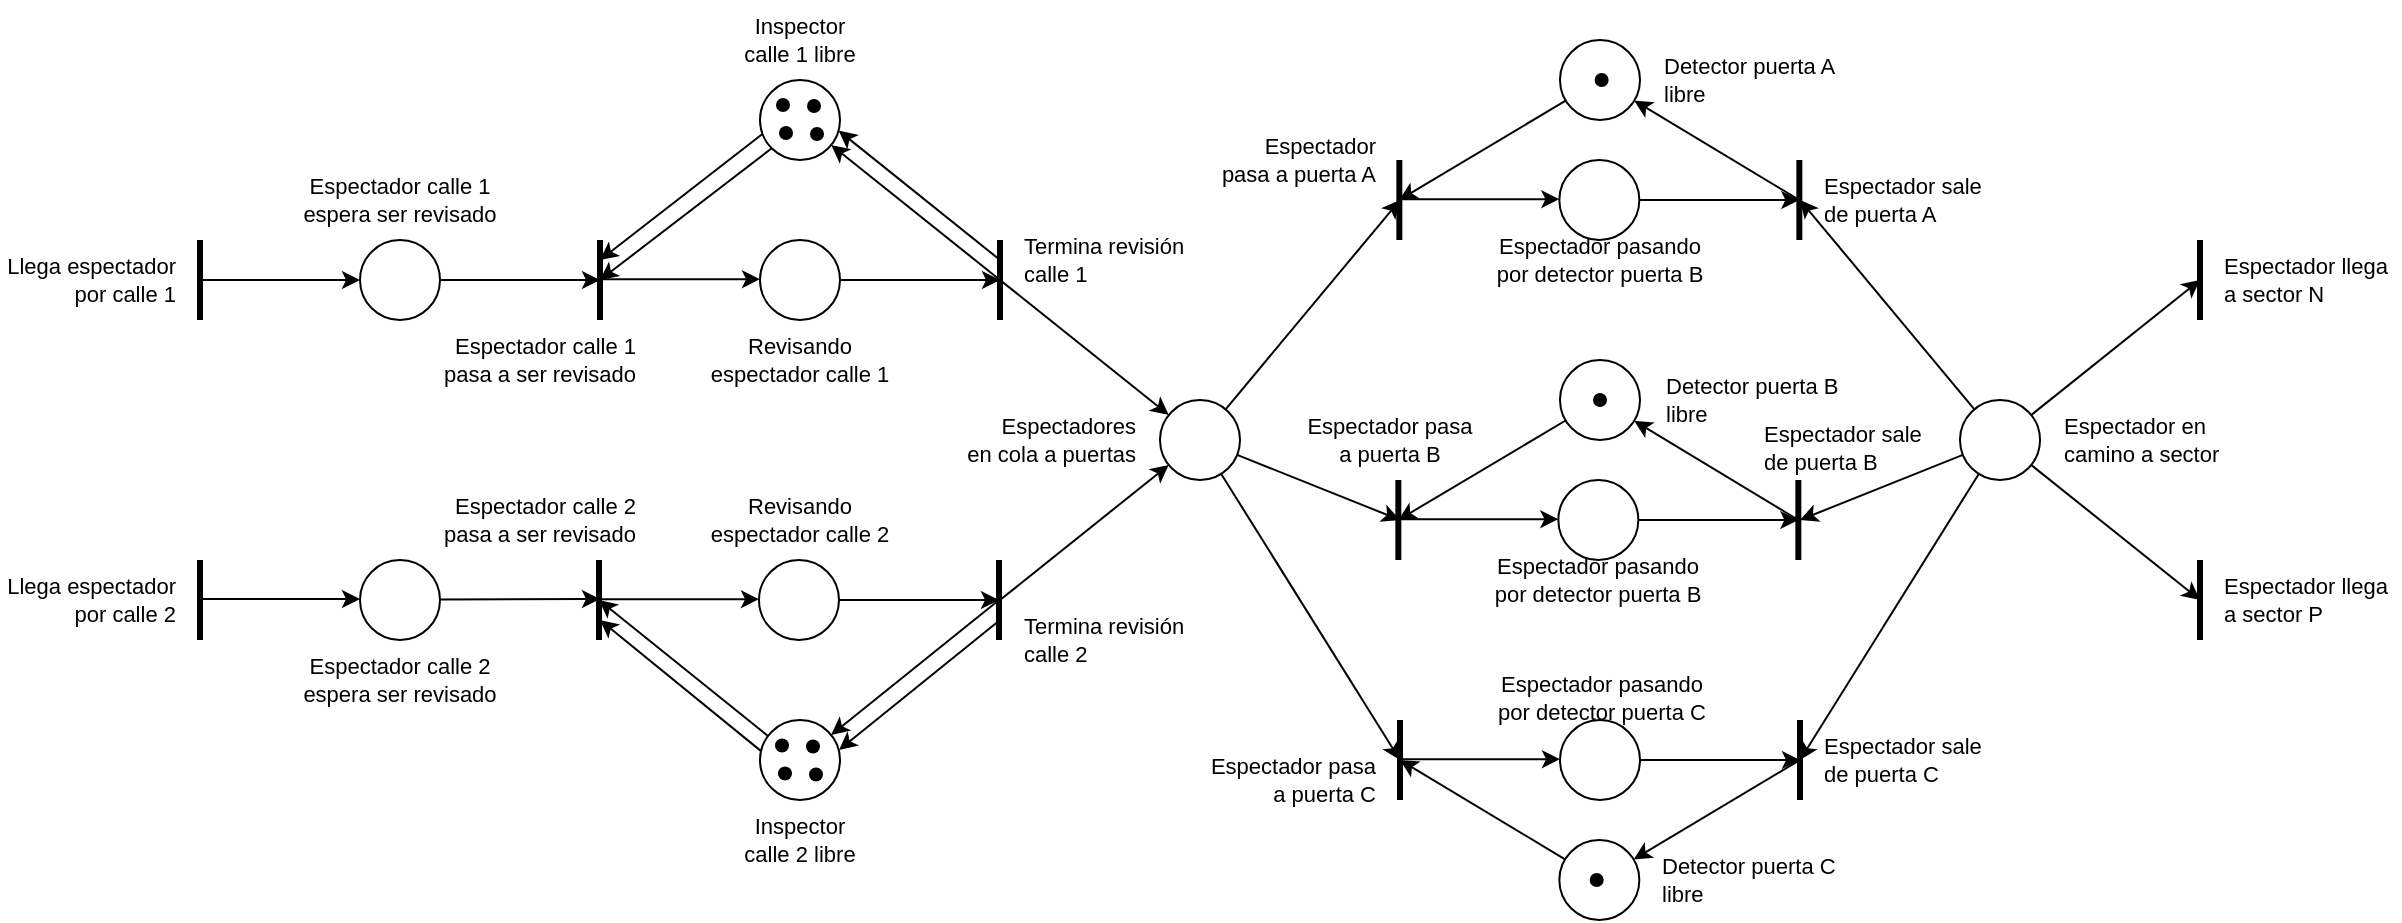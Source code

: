 <mxfile version="13.8.5" type="github">
  <diagram id="0zMnlCBC_XrXp4tMdyWC" name="Page-1">
    <mxGraphModel dx="1362" dy="1514" grid="1" gridSize="10" guides="1" tooltips="1" connect="1" arrows="1" fold="1" page="1" pageScale="1" pageWidth="1400" pageHeight="850" math="0" shadow="0">
      <root>
        <mxCell id="0" />
        <mxCell id="1" parent="0" />
        <mxCell id="youw9uDm0TqAn4-asEQf-1" value="" style="endArrow=none;html=1;strokeWidth=3;" edge="1" parent="1">
          <mxGeometry width="50" height="50" relative="1" as="geometry">
            <mxPoint x="120" y="280" as="sourcePoint" />
            <mxPoint x="120" y="240" as="targetPoint" />
          </mxGeometry>
        </mxCell>
        <mxCell id="youw9uDm0TqAn4-asEQf-31" style="edgeStyle=none;rounded=0;orthogonalLoop=1;jettySize=auto;html=1;strokeWidth=1;" edge="1" parent="1" source="youw9uDm0TqAn4-asEQf-2">
          <mxGeometry relative="1" as="geometry">
            <mxPoint x="320" y="260.0" as="targetPoint" />
          </mxGeometry>
        </mxCell>
        <mxCell id="youw9uDm0TqAn4-asEQf-2" value="" style="ellipse;whiteSpace=wrap;html=1;aspect=fixed;" vertex="1" parent="1">
          <mxGeometry x="200" y="240" width="40" height="40" as="geometry" />
        </mxCell>
        <mxCell id="youw9uDm0TqAn4-asEQf-3" value="" style="endArrow=none;html=1;strokeWidth=3;" edge="1" parent="1">
          <mxGeometry width="50" height="50" relative="1" as="geometry">
            <mxPoint x="120" y="440" as="sourcePoint" />
            <mxPoint x="120" y="400" as="targetPoint" />
          </mxGeometry>
        </mxCell>
        <mxCell id="youw9uDm0TqAn4-asEQf-4" value="" style="ellipse;whiteSpace=wrap;html=1;aspect=fixed;" vertex="1" parent="1">
          <mxGeometry x="200" y="400" width="40" height="40" as="geometry" />
        </mxCell>
        <mxCell id="youw9uDm0TqAn4-asEQf-32" style="edgeStyle=none;rounded=0;orthogonalLoop=1;jettySize=auto;html=1;strokeWidth=1;" edge="1" parent="1" source="youw9uDm0TqAn4-asEQf-5">
          <mxGeometry relative="1" as="geometry">
            <mxPoint x="520" y="260.0" as="targetPoint" />
          </mxGeometry>
        </mxCell>
        <mxCell id="youw9uDm0TqAn4-asEQf-5" value="" style="ellipse;whiteSpace=wrap;html=1;aspect=fixed;" vertex="1" parent="1">
          <mxGeometry x="400" y="240" width="40" height="40" as="geometry" />
        </mxCell>
        <mxCell id="youw9uDm0TqAn4-asEQf-6" value="" style="endArrow=none;html=1;strokeWidth=3;" edge="1" parent="1">
          <mxGeometry width="50" height="50" relative="1" as="geometry">
            <mxPoint x="320" y="280" as="sourcePoint" />
            <mxPoint x="320" y="240" as="targetPoint" />
          </mxGeometry>
        </mxCell>
        <mxCell id="youw9uDm0TqAn4-asEQf-7" value="" style="ellipse;whiteSpace=wrap;html=1;aspect=fixed;" vertex="1" parent="1">
          <mxGeometry x="400" y="160" width="40" height="40" as="geometry" />
        </mxCell>
        <mxCell id="youw9uDm0TqAn4-asEQf-11" value="" style="endArrow=none;html=1;strokeWidth=3;" edge="1" parent="1">
          <mxGeometry width="50" height="50" relative="1" as="geometry">
            <mxPoint x="520" y="280" as="sourcePoint" />
            <mxPoint x="520" y="240" as="targetPoint" />
          </mxGeometry>
        </mxCell>
        <mxCell id="youw9uDm0TqAn4-asEQf-82" style="edgeStyle=none;rounded=0;orthogonalLoop=1;jettySize=auto;html=1;strokeWidth=1;" edge="1" parent="1" source="youw9uDm0TqAn4-asEQf-13">
          <mxGeometry relative="1" as="geometry">
            <mxPoint x="720" y="220" as="targetPoint" />
          </mxGeometry>
        </mxCell>
        <mxCell id="youw9uDm0TqAn4-asEQf-83" style="edgeStyle=none;rounded=0;orthogonalLoop=1;jettySize=auto;html=1;strokeWidth=1;" edge="1" parent="1" source="youw9uDm0TqAn4-asEQf-13">
          <mxGeometry relative="1" as="geometry">
            <mxPoint x="720" y="380" as="targetPoint" />
          </mxGeometry>
        </mxCell>
        <mxCell id="youw9uDm0TqAn4-asEQf-84" style="edgeStyle=none;rounded=0;orthogonalLoop=1;jettySize=auto;html=1;strokeWidth=1;" edge="1" parent="1" source="youw9uDm0TqAn4-asEQf-13">
          <mxGeometry relative="1" as="geometry">
            <mxPoint x="720" y="500" as="targetPoint" />
          </mxGeometry>
        </mxCell>
        <mxCell id="youw9uDm0TqAn4-asEQf-13" value="" style="ellipse;whiteSpace=wrap;html=1;aspect=fixed;" vertex="1" parent="1">
          <mxGeometry x="600" y="320" width="40" height="40" as="geometry" />
        </mxCell>
        <mxCell id="youw9uDm0TqAn4-asEQf-88" style="edgeStyle=none;rounded=0;orthogonalLoop=1;jettySize=auto;html=1;strokeWidth=1;" edge="1" parent="1" source="youw9uDm0TqAn4-asEQf-27">
          <mxGeometry relative="1" as="geometry">
            <mxPoint x="1120" y="260" as="targetPoint" />
          </mxGeometry>
        </mxCell>
        <mxCell id="youw9uDm0TqAn4-asEQf-89" style="edgeStyle=none;rounded=0;orthogonalLoop=1;jettySize=auto;html=1;strokeWidth=1;" edge="1" parent="1" source="youw9uDm0TqAn4-asEQf-27">
          <mxGeometry relative="1" as="geometry">
            <mxPoint x="1120" y="420" as="targetPoint" />
          </mxGeometry>
        </mxCell>
        <mxCell id="youw9uDm0TqAn4-asEQf-27" value="" style="ellipse;whiteSpace=wrap;html=1;aspect=fixed;" vertex="1" parent="1">
          <mxGeometry x="1000" y="320" width="40" height="40" as="geometry" />
        </mxCell>
        <mxCell id="youw9uDm0TqAn4-asEQf-28" value="" style="endArrow=none;html=1;strokeWidth=3;" edge="1" parent="1">
          <mxGeometry width="50" height="50" relative="1" as="geometry">
            <mxPoint x="1120" y="280" as="sourcePoint" />
            <mxPoint x="1120" y="240" as="targetPoint" />
          </mxGeometry>
        </mxCell>
        <mxCell id="youw9uDm0TqAn4-asEQf-29" value="" style="endArrow=none;html=1;strokeWidth=3;" edge="1" parent="1">
          <mxGeometry width="50" height="50" relative="1" as="geometry">
            <mxPoint x="1120" y="440.0" as="sourcePoint" />
            <mxPoint x="1120" y="400.0" as="targetPoint" />
          </mxGeometry>
        </mxCell>
        <mxCell id="youw9uDm0TqAn4-asEQf-30" value="" style="endArrow=classic;html=1;strokeWidth=1;" edge="1" parent="1">
          <mxGeometry width="50" height="50" relative="1" as="geometry">
            <mxPoint x="120" y="260" as="sourcePoint" />
            <mxPoint x="200" y="260" as="targetPoint" />
          </mxGeometry>
        </mxCell>
        <mxCell id="youw9uDm0TqAn4-asEQf-33" style="edgeStyle=none;rounded=0;orthogonalLoop=1;jettySize=auto;html=1;strokeWidth=1;" edge="1" parent="1" target="youw9uDm0TqAn4-asEQf-7">
          <mxGeometry relative="1" as="geometry">
            <mxPoint x="530" y="270.0" as="targetPoint" />
            <mxPoint x="520" y="260" as="sourcePoint" />
          </mxGeometry>
        </mxCell>
        <mxCell id="youw9uDm0TqAn4-asEQf-34" style="edgeStyle=none;rounded=0;orthogonalLoop=1;jettySize=auto;html=1;strokeWidth=1;exitX=0.03;exitY=0.676;exitDx=0;exitDy=0;exitPerimeter=0;" edge="1" parent="1" source="youw9uDm0TqAn4-asEQf-7">
          <mxGeometry relative="1" as="geometry">
            <mxPoint x="320" y="250" as="targetPoint" />
            <mxPoint x="390" y="200" as="sourcePoint" />
          </mxGeometry>
        </mxCell>
        <mxCell id="youw9uDm0TqAn4-asEQf-35" value="" style="endArrow=classic;html=1;strokeWidth=1;" edge="1" parent="1">
          <mxGeometry width="50" height="50" relative="1" as="geometry">
            <mxPoint x="320" y="259.58" as="sourcePoint" />
            <mxPoint x="400" y="259.58" as="targetPoint" />
          </mxGeometry>
        </mxCell>
        <mxCell id="youw9uDm0TqAn4-asEQf-36" value="" style="ellipse;whiteSpace=wrap;html=1;aspect=fixed;fillColor=#000000;strokeColor=none;" vertex="1" parent="1">
          <mxGeometry x="408" y="169" width="7" height="7" as="geometry" />
        </mxCell>
        <mxCell id="youw9uDm0TqAn4-asEQf-38" style="edgeStyle=none;rounded=0;orthogonalLoop=1;jettySize=auto;html=1;strokeWidth=1;" edge="1" source="youw9uDm0TqAn4-asEQf-39" parent="1">
          <mxGeometry relative="1" as="geometry">
            <mxPoint x="519.5" y="420.0" as="targetPoint" />
          </mxGeometry>
        </mxCell>
        <mxCell id="youw9uDm0TqAn4-asEQf-39" value="" style="ellipse;whiteSpace=wrap;html=1;aspect=fixed;" vertex="1" parent="1">
          <mxGeometry x="399.5" y="400" width="40" height="40" as="geometry" />
        </mxCell>
        <mxCell id="youw9uDm0TqAn4-asEQf-40" value="" style="endArrow=none;html=1;strokeWidth=3;" edge="1" parent="1">
          <mxGeometry width="50" height="50" relative="1" as="geometry">
            <mxPoint x="319.5" y="440" as="sourcePoint" />
            <mxPoint x="319.5" y="400" as="targetPoint" />
          </mxGeometry>
        </mxCell>
        <mxCell id="youw9uDm0TqAn4-asEQf-41" value="" style="ellipse;whiteSpace=wrap;html=1;aspect=fixed;" vertex="1" parent="1">
          <mxGeometry x="400" y="480" width="40" height="40" as="geometry" />
        </mxCell>
        <mxCell id="youw9uDm0TqAn4-asEQf-42" value="" style="endArrow=none;html=1;strokeWidth=3;" edge="1" parent="1">
          <mxGeometry width="50" height="50" relative="1" as="geometry">
            <mxPoint x="519.5" y="440" as="sourcePoint" />
            <mxPoint x="519.5" y="400" as="targetPoint" />
          </mxGeometry>
        </mxCell>
        <mxCell id="youw9uDm0TqAn4-asEQf-43" style="edgeStyle=none;rounded=0;orthogonalLoop=1;jettySize=auto;html=1;strokeWidth=1;" edge="1" target="youw9uDm0TqAn4-asEQf-41" parent="1">
          <mxGeometry relative="1" as="geometry">
            <mxPoint x="529.5" y="430.0" as="targetPoint" />
            <mxPoint x="519.5" y="420" as="sourcePoint" />
          </mxGeometry>
        </mxCell>
        <mxCell id="youw9uDm0TqAn4-asEQf-44" style="edgeStyle=none;rounded=0;orthogonalLoop=1;jettySize=auto;html=1;strokeWidth=1;" edge="1" parent="1">
          <mxGeometry relative="1" as="geometry">
            <mxPoint x="319.5" y="420" as="targetPoint" />
            <mxPoint x="404" y="488" as="sourcePoint" />
          </mxGeometry>
        </mxCell>
        <mxCell id="youw9uDm0TqAn4-asEQf-45" value="" style="endArrow=classic;html=1;strokeWidth=1;" edge="1" parent="1">
          <mxGeometry width="50" height="50" relative="1" as="geometry">
            <mxPoint x="319.5" y="419.58" as="sourcePoint" />
            <mxPoint x="399.5" y="419.58" as="targetPoint" />
          </mxGeometry>
        </mxCell>
        <mxCell id="youw9uDm0TqAn4-asEQf-48" style="edgeStyle=none;rounded=0;orthogonalLoop=1;jettySize=auto;html=1;strokeWidth=1;" edge="1" source="youw9uDm0TqAn4-asEQf-49" parent="1">
          <mxGeometry relative="1" as="geometry">
            <mxPoint x="920" y="500" as="targetPoint" />
          </mxGeometry>
        </mxCell>
        <mxCell id="youw9uDm0TqAn4-asEQf-49" value="" style="ellipse;whiteSpace=wrap;html=1;aspect=fixed;" vertex="1" parent="1">
          <mxGeometry x="800" y="480" width="40" height="40" as="geometry" />
        </mxCell>
        <mxCell id="youw9uDm0TqAn4-asEQf-50" value="" style="endArrow=none;html=1;strokeWidth=3;" edge="1" parent="1">
          <mxGeometry width="50" height="50" relative="1" as="geometry">
            <mxPoint x="720" y="520" as="sourcePoint" />
            <mxPoint x="720" y="480" as="targetPoint" />
          </mxGeometry>
        </mxCell>
        <mxCell id="youw9uDm0TqAn4-asEQf-51" value="" style="ellipse;whiteSpace=wrap;html=1;aspect=fixed;" vertex="1" parent="1">
          <mxGeometry x="799.67" y="540" width="40" height="40" as="geometry" />
        </mxCell>
        <mxCell id="youw9uDm0TqAn4-asEQf-52" value="" style="endArrow=none;html=1;strokeWidth=3;" edge="1" parent="1">
          <mxGeometry width="50" height="50" relative="1" as="geometry">
            <mxPoint x="920" y="520" as="sourcePoint" />
            <mxPoint x="920" y="480" as="targetPoint" />
          </mxGeometry>
        </mxCell>
        <mxCell id="youw9uDm0TqAn4-asEQf-53" style="edgeStyle=none;rounded=0;orthogonalLoop=1;jettySize=auto;html=1;strokeWidth=1;" edge="1" target="youw9uDm0TqAn4-asEQf-51" parent="1">
          <mxGeometry relative="1" as="geometry">
            <mxPoint x="930" y="510.0" as="targetPoint" />
            <mxPoint x="920" y="500" as="sourcePoint" />
          </mxGeometry>
        </mxCell>
        <mxCell id="youw9uDm0TqAn4-asEQf-54" style="edgeStyle=none;rounded=0;orthogonalLoop=1;jettySize=auto;html=1;strokeWidth=1;" edge="1" source="youw9uDm0TqAn4-asEQf-51" parent="1">
          <mxGeometry relative="1" as="geometry">
            <mxPoint x="720" y="500" as="targetPoint" />
            <mxPoint x="930" y="510.0" as="sourcePoint" />
          </mxGeometry>
        </mxCell>
        <mxCell id="youw9uDm0TqAn4-asEQf-55" value="" style="endArrow=classic;html=1;strokeWidth=1;" edge="1" parent="1">
          <mxGeometry width="50" height="50" relative="1" as="geometry">
            <mxPoint x="720" y="499.58" as="sourcePoint" />
            <mxPoint x="800" y="499.58" as="targetPoint" />
          </mxGeometry>
        </mxCell>
        <mxCell id="youw9uDm0TqAn4-asEQf-58" style="edgeStyle=none;rounded=0;orthogonalLoop=1;jettySize=auto;html=1;strokeWidth=1;" edge="1" source="youw9uDm0TqAn4-asEQf-59" parent="1">
          <mxGeometry relative="1" as="geometry">
            <mxPoint x="919.17" y="380" as="targetPoint" />
          </mxGeometry>
        </mxCell>
        <mxCell id="youw9uDm0TqAn4-asEQf-59" value="" style="ellipse;whiteSpace=wrap;html=1;aspect=fixed;" vertex="1" parent="1">
          <mxGeometry x="799.17" y="360" width="40" height="40" as="geometry" />
        </mxCell>
        <mxCell id="youw9uDm0TqAn4-asEQf-60" value="" style="endArrow=none;html=1;strokeWidth=3;" edge="1" parent="1">
          <mxGeometry width="50" height="50" relative="1" as="geometry">
            <mxPoint x="719.17" y="400" as="sourcePoint" />
            <mxPoint x="719.17" y="360" as="targetPoint" />
          </mxGeometry>
        </mxCell>
        <mxCell id="youw9uDm0TqAn4-asEQf-61" value="" style="ellipse;whiteSpace=wrap;html=1;aspect=fixed;" vertex="1" parent="1">
          <mxGeometry x="800" y="300" width="40" height="40" as="geometry" />
        </mxCell>
        <mxCell id="youw9uDm0TqAn4-asEQf-62" value="" style="endArrow=none;html=1;strokeWidth=3;" edge="1" parent="1">
          <mxGeometry width="50" height="50" relative="1" as="geometry">
            <mxPoint x="919.17" y="400" as="sourcePoint" />
            <mxPoint x="919.17" y="360" as="targetPoint" />
          </mxGeometry>
        </mxCell>
        <mxCell id="youw9uDm0TqAn4-asEQf-63" style="edgeStyle=none;rounded=0;orthogonalLoop=1;jettySize=auto;html=1;strokeWidth=1;" edge="1" target="youw9uDm0TqAn4-asEQf-61" parent="1">
          <mxGeometry relative="1" as="geometry">
            <mxPoint x="929.17" y="390.0" as="targetPoint" />
            <mxPoint x="919.17" y="380" as="sourcePoint" />
          </mxGeometry>
        </mxCell>
        <mxCell id="youw9uDm0TqAn4-asEQf-64" style="edgeStyle=none;rounded=0;orthogonalLoop=1;jettySize=auto;html=1;strokeWidth=1;" edge="1" source="youw9uDm0TqAn4-asEQf-61" parent="1">
          <mxGeometry relative="1" as="geometry">
            <mxPoint x="719.17" y="380" as="targetPoint" />
            <mxPoint x="929.17" y="390.0" as="sourcePoint" />
          </mxGeometry>
        </mxCell>
        <mxCell id="youw9uDm0TqAn4-asEQf-65" value="" style="endArrow=classic;html=1;strokeWidth=1;" edge="1" parent="1">
          <mxGeometry width="50" height="50" relative="1" as="geometry">
            <mxPoint x="719.17" y="379.58" as="sourcePoint" />
            <mxPoint x="799.17" y="379.58" as="targetPoint" />
          </mxGeometry>
        </mxCell>
        <mxCell id="youw9uDm0TqAn4-asEQf-68" style="edgeStyle=none;rounded=0;orthogonalLoop=1;jettySize=auto;html=1;strokeWidth=1;" edge="1" source="youw9uDm0TqAn4-asEQf-69" parent="1">
          <mxGeometry relative="1" as="geometry">
            <mxPoint x="919.67" y="220" as="targetPoint" />
          </mxGeometry>
        </mxCell>
        <mxCell id="youw9uDm0TqAn4-asEQf-69" value="" style="ellipse;whiteSpace=wrap;html=1;aspect=fixed;" vertex="1" parent="1">
          <mxGeometry x="799.67" y="200" width="40" height="40" as="geometry" />
        </mxCell>
        <mxCell id="youw9uDm0TqAn4-asEQf-70" value="" style="endArrow=none;html=1;strokeWidth=3;" edge="1" parent="1">
          <mxGeometry width="50" height="50" relative="1" as="geometry">
            <mxPoint x="719.67" y="240" as="sourcePoint" />
            <mxPoint x="719.67" y="200" as="targetPoint" />
          </mxGeometry>
        </mxCell>
        <mxCell id="youw9uDm0TqAn4-asEQf-71" value="" style="ellipse;whiteSpace=wrap;html=1;aspect=fixed;" vertex="1" parent="1">
          <mxGeometry x="800" y="140" width="40" height="40" as="geometry" />
        </mxCell>
        <mxCell id="youw9uDm0TqAn4-asEQf-72" value="" style="endArrow=none;html=1;strokeWidth=3;" edge="1" parent="1">
          <mxGeometry width="50" height="50" relative="1" as="geometry">
            <mxPoint x="919.67" y="240" as="sourcePoint" />
            <mxPoint x="919.67" y="200" as="targetPoint" />
          </mxGeometry>
        </mxCell>
        <mxCell id="youw9uDm0TqAn4-asEQf-73" style="edgeStyle=none;rounded=0;orthogonalLoop=1;jettySize=auto;html=1;strokeWidth=1;" edge="1" target="youw9uDm0TqAn4-asEQf-71" parent="1">
          <mxGeometry relative="1" as="geometry">
            <mxPoint x="929.67" y="230.0" as="targetPoint" />
            <mxPoint x="919.67" y="220" as="sourcePoint" />
          </mxGeometry>
        </mxCell>
        <mxCell id="youw9uDm0TqAn4-asEQf-74" style="edgeStyle=none;rounded=0;orthogonalLoop=1;jettySize=auto;html=1;strokeWidth=1;" edge="1" source="youw9uDm0TqAn4-asEQf-71" parent="1">
          <mxGeometry relative="1" as="geometry">
            <mxPoint x="719.67" y="220" as="targetPoint" />
            <mxPoint x="929.67" y="230.0" as="sourcePoint" />
          </mxGeometry>
        </mxCell>
        <mxCell id="youw9uDm0TqAn4-asEQf-75" value="" style="endArrow=classic;html=1;strokeWidth=1;" edge="1" parent="1">
          <mxGeometry width="50" height="50" relative="1" as="geometry">
            <mxPoint x="719.67" y="219.58" as="sourcePoint" />
            <mxPoint x="799.67" y="219.58" as="targetPoint" />
          </mxGeometry>
        </mxCell>
        <mxCell id="youw9uDm0TqAn4-asEQf-78" value="" style="endArrow=classic;html=1;strokeWidth=1;" edge="1" parent="1">
          <mxGeometry width="50" height="50" relative="1" as="geometry">
            <mxPoint x="120" y="419.5" as="sourcePoint" />
            <mxPoint x="200" y="419.5" as="targetPoint" />
          </mxGeometry>
        </mxCell>
        <mxCell id="youw9uDm0TqAn4-asEQf-79" style="edgeStyle=none;rounded=0;orthogonalLoop=1;jettySize=auto;html=1;strokeWidth=1;" edge="1" parent="1">
          <mxGeometry relative="1" as="geometry">
            <mxPoint x="320" y="419.5" as="targetPoint" />
            <mxPoint x="239.999" y="419.7" as="sourcePoint" />
          </mxGeometry>
        </mxCell>
        <mxCell id="youw9uDm0TqAn4-asEQf-80" style="edgeStyle=none;rounded=0;orthogonalLoop=1;jettySize=auto;html=1;strokeWidth=1;" edge="1" parent="1" target="youw9uDm0TqAn4-asEQf-13">
          <mxGeometry relative="1" as="geometry">
            <mxPoint x="445.556" y="497.43" as="targetPoint" />
            <mxPoint x="520" y="420" as="sourcePoint" />
          </mxGeometry>
        </mxCell>
        <mxCell id="youw9uDm0TqAn4-asEQf-81" style="edgeStyle=none;rounded=0;orthogonalLoop=1;jettySize=auto;html=1;strokeWidth=1;" edge="1" parent="1" target="youw9uDm0TqAn4-asEQf-13">
          <mxGeometry relative="1" as="geometry">
            <mxPoint x="445.617" y="202.494" as="targetPoint" />
            <mxPoint x="520" y="260" as="sourcePoint" />
          </mxGeometry>
        </mxCell>
        <mxCell id="youw9uDm0TqAn4-asEQf-85" style="edgeStyle=none;rounded=0;orthogonalLoop=1;jettySize=auto;html=1;strokeWidth=1;" edge="1" parent="1" source="youw9uDm0TqAn4-asEQf-27">
          <mxGeometry relative="1" as="geometry">
            <mxPoint x="920" y="380" as="targetPoint" />
            <mxPoint x="958.57" y="367.428" as="sourcePoint" />
          </mxGeometry>
        </mxCell>
        <mxCell id="youw9uDm0TqAn4-asEQf-86" style="edgeStyle=none;rounded=0;orthogonalLoop=1;jettySize=auto;html=1;strokeWidth=1;" edge="1" parent="1" source="youw9uDm0TqAn4-asEQf-27">
          <mxGeometry relative="1" as="geometry">
            <mxPoint x="920" y="500" as="targetPoint" />
            <mxPoint x="950.6" y="376.96" as="sourcePoint" />
          </mxGeometry>
        </mxCell>
        <mxCell id="youw9uDm0TqAn4-asEQf-87" style="edgeStyle=none;rounded=0;orthogonalLoop=1;jettySize=auto;html=1;strokeWidth=1;" edge="1" parent="1" source="youw9uDm0TqAn4-asEQf-27">
          <mxGeometry relative="1" as="geometry">
            <mxPoint x="920" y="220" as="targetPoint" />
            <mxPoint x="952.804" y="344.636" as="sourcePoint" />
          </mxGeometry>
        </mxCell>
        <mxCell id="youw9uDm0TqAn4-asEQf-90" value="Llega espectador por calle 1" style="text;html=1;strokeColor=none;fillColor=none;align=right;verticalAlign=middle;whiteSpace=wrap;rounded=0;fontSize=11;" vertex="1" parent="1">
          <mxGeometry x="20" y="240" width="90" height="40" as="geometry" />
        </mxCell>
        <mxCell id="youw9uDm0TqAn4-asEQf-91" value="Llega espectador por calle 2" style="text;html=1;strokeColor=none;fillColor=none;align=right;verticalAlign=middle;whiteSpace=wrap;rounded=0;fontSize=11;" vertex="1" parent="1">
          <mxGeometry x="20" y="400" width="90" height="40" as="geometry" />
        </mxCell>
        <mxCell id="youw9uDm0TqAn4-asEQf-92" value="Espectador calle 2 espera ser revisado" style="text;html=1;strokeColor=none;fillColor=none;align=center;verticalAlign=middle;whiteSpace=wrap;rounded=0;fontSize=11;" vertex="1" parent="1">
          <mxGeometry x="160" y="440" width="120" height="40" as="geometry" />
        </mxCell>
        <mxCell id="youw9uDm0TqAn4-asEQf-93" value="Espectador calle 1 espera ser revisado" style="text;html=1;strokeColor=none;fillColor=none;align=center;verticalAlign=middle;whiteSpace=wrap;rounded=0;fontSize=11;" vertex="1" parent="1">
          <mxGeometry x="160" y="200" width="120" height="40" as="geometry" />
        </mxCell>
        <mxCell id="youw9uDm0TqAn4-asEQf-94" value="&lt;div&gt;Espectador calle 1&lt;/div&gt;&lt;div&gt;pasa a ser revisado&lt;/div&gt;" style="text;html=1;strokeColor=none;fillColor=none;align=right;verticalAlign=middle;whiteSpace=wrap;rounded=0;fontSize=11;" vertex="1" parent="1">
          <mxGeometry x="230" y="280" width="110" height="40" as="geometry" />
        </mxCell>
        <mxCell id="youw9uDm0TqAn4-asEQf-95" value="&lt;div&gt;Espectador calle 2&lt;/div&gt;&lt;div&gt;pasa a ser revisado&lt;/div&gt;" style="text;html=1;strokeColor=none;fillColor=none;align=right;verticalAlign=middle;whiteSpace=wrap;rounded=0;fontSize=11;" vertex="1" parent="1">
          <mxGeometry x="230" y="360" width="110" height="40" as="geometry" />
        </mxCell>
        <mxCell id="youw9uDm0TqAn4-asEQf-97" value="" style="ellipse;whiteSpace=wrap;html=1;aspect=fixed;fillColor=#000000;strokeColor=none;" vertex="1" parent="1">
          <mxGeometry x="409.5" y="183" width="7" height="7" as="geometry" />
        </mxCell>
        <mxCell id="youw9uDm0TqAn4-asEQf-98" value="" style="ellipse;whiteSpace=wrap;html=1;aspect=fixed;fillColor=#000000;strokeColor=none;" vertex="1" parent="1">
          <mxGeometry x="425" y="183.5" width="7" height="7" as="geometry" />
        </mxCell>
        <mxCell id="youw9uDm0TqAn4-asEQf-99" value="" style="ellipse;whiteSpace=wrap;html=1;aspect=fixed;fillColor=#000000;strokeColor=none;" vertex="1" parent="1">
          <mxGeometry x="423.5" y="169.5" width="7" height="7" as="geometry" />
        </mxCell>
        <mxCell id="youw9uDm0TqAn4-asEQf-100" style="edgeStyle=none;rounded=0;orthogonalLoop=1;jettySize=auto;html=1;strokeWidth=1;exitX=0;exitY=1;exitDx=0;exitDy=0;" edge="1" parent="1" source="youw9uDm0TqAn4-asEQf-7">
          <mxGeometry relative="1" as="geometry">
            <mxPoint x="320" y="260" as="targetPoint" />
            <mxPoint x="409.88" y="193.6" as="sourcePoint" />
          </mxGeometry>
        </mxCell>
        <mxCell id="youw9uDm0TqAn4-asEQf-101" style="edgeStyle=none;rounded=0;orthogonalLoop=1;jettySize=auto;html=1;strokeWidth=1;entryX=0.984;entryY=0.633;entryDx=0;entryDy=0;entryPerimeter=0;" edge="1" parent="1" target="youw9uDm0TqAn4-asEQf-7">
          <mxGeometry relative="1" as="geometry">
            <mxPoint x="439.997" y="183.504" as="targetPoint" />
            <mxPoint x="520" y="250" as="sourcePoint" />
          </mxGeometry>
        </mxCell>
        <mxCell id="youw9uDm0TqAn4-asEQf-106" style="edgeStyle=none;rounded=0;orthogonalLoop=1;jettySize=auto;html=1;strokeWidth=1;" edge="1" parent="1">
          <mxGeometry relative="1" as="geometry">
            <mxPoint x="439.498" y="495.005" as="targetPoint" />
            <mxPoint x="520" y="430" as="sourcePoint" />
          </mxGeometry>
        </mxCell>
        <mxCell id="youw9uDm0TqAn4-asEQf-107" style="edgeStyle=none;rounded=0;orthogonalLoop=1;jettySize=auto;html=1;strokeWidth=1;exitX=0.006;exitY=0.383;exitDx=0;exitDy=0;exitPerimeter=0;" edge="1" parent="1" source="youw9uDm0TqAn4-asEQf-41">
          <mxGeometry relative="1" as="geometry">
            <mxPoint x="320" y="430" as="targetPoint" />
            <mxPoint x="408.004" y="505.002" as="sourcePoint" />
          </mxGeometry>
        </mxCell>
        <mxCell id="youw9uDm0TqAn4-asEQf-108" value="" style="ellipse;whiteSpace=wrap;html=1;aspect=fixed;fillColor=#000000;strokeColor=none;" vertex="1" parent="1">
          <mxGeometry x="407.5" y="489.25" width="7" height="7" as="geometry" />
        </mxCell>
        <mxCell id="youw9uDm0TqAn4-asEQf-109" value="" style="ellipse;whiteSpace=wrap;html=1;aspect=fixed;fillColor=#000000;strokeColor=none;" vertex="1" parent="1">
          <mxGeometry x="409" y="503.25" width="7" height="7" as="geometry" />
        </mxCell>
        <mxCell id="youw9uDm0TqAn4-asEQf-110" value="" style="ellipse;whiteSpace=wrap;html=1;aspect=fixed;fillColor=#000000;strokeColor=none;" vertex="1" parent="1">
          <mxGeometry x="423" y="489.75" width="7" height="7" as="geometry" />
        </mxCell>
        <mxCell id="youw9uDm0TqAn4-asEQf-111" value="" style="ellipse;whiteSpace=wrap;html=1;aspect=fixed;fillColor=#000000;strokeColor=none;" vertex="1" parent="1">
          <mxGeometry x="424.5" y="503.75" width="7" height="7" as="geometry" />
        </mxCell>
        <mxCell id="youw9uDm0TqAn4-asEQf-112" value="Revisando espectador calle 1" style="text;html=1;strokeColor=none;fillColor=none;align=center;verticalAlign=middle;whiteSpace=wrap;rounded=0;fontSize=11;" vertex="1" parent="1">
          <mxGeometry x="370" y="280" width="100" height="40" as="geometry" />
        </mxCell>
        <mxCell id="youw9uDm0TqAn4-asEQf-113" value="Revisando espectador calle 2" style="text;html=1;strokeColor=none;fillColor=none;align=center;verticalAlign=middle;whiteSpace=wrap;rounded=0;fontSize=11;" vertex="1" parent="1">
          <mxGeometry x="370" y="360" width="100" height="40" as="geometry" />
        </mxCell>
        <mxCell id="youw9uDm0TqAn4-asEQf-114" value="&lt;div&gt;Inspector&lt;/div&gt;&lt;div&gt;calle 1 libre&lt;/div&gt;" style="text;html=1;strokeColor=none;fillColor=none;align=center;verticalAlign=middle;whiteSpace=wrap;rounded=0;fontSize=11;" vertex="1" parent="1">
          <mxGeometry x="370" y="120" width="100" height="40" as="geometry" />
        </mxCell>
        <mxCell id="youw9uDm0TqAn4-asEQf-115" value="&lt;div&gt;Inspector&lt;/div&gt;&lt;div&gt;calle 2 libre&lt;/div&gt;" style="text;html=1;strokeColor=none;fillColor=none;align=center;verticalAlign=middle;whiteSpace=wrap;rounded=0;fontSize=11;" vertex="1" parent="1">
          <mxGeometry x="370" y="520" width="100" height="40" as="geometry" />
        </mxCell>
        <mxCell id="youw9uDm0TqAn4-asEQf-116" value="&lt;div&gt;Termina revisión&lt;/div&gt;&lt;div&gt;calle 2&lt;br&gt;&lt;/div&gt;" style="text;html=1;strokeColor=none;fillColor=none;align=left;verticalAlign=middle;whiteSpace=wrap;rounded=0;fontSize=11;" vertex="1" parent="1">
          <mxGeometry x="530" y="420" width="90" height="40" as="geometry" />
        </mxCell>
        <mxCell id="youw9uDm0TqAn4-asEQf-117" value="&lt;div&gt;Termina revisión&lt;/div&gt;&lt;div&gt;calle 1&lt;br&gt;&lt;/div&gt;" style="text;html=1;strokeColor=none;fillColor=none;align=left;verticalAlign=middle;whiteSpace=wrap;rounded=0;fontSize=11;" vertex="1" parent="1">
          <mxGeometry x="530" y="230" width="90" height="40" as="geometry" />
        </mxCell>
        <mxCell id="youw9uDm0TqAn4-asEQf-118" value="&lt;div&gt;Espectadores&lt;/div&gt;&lt;div&gt;en cola a puertas&lt;br&gt;&lt;/div&gt;" style="text;html=1;strokeColor=none;fillColor=none;align=right;verticalAlign=middle;whiteSpace=wrap;rounded=0;fontSize=11;" vertex="1" parent="1">
          <mxGeometry x="500" y="320" width="90" height="40" as="geometry" />
        </mxCell>
        <mxCell id="youw9uDm0TqAn4-asEQf-119" value="&lt;div&gt;Espectador&lt;/div&gt;&lt;div&gt;pasa a puerta A&lt;br&gt;&lt;/div&gt;" style="text;html=1;strokeColor=none;fillColor=none;align=right;verticalAlign=middle;whiteSpace=wrap;rounded=0;fontSize=11;" vertex="1" parent="1">
          <mxGeometry x="620" y="180" width="90" height="40" as="geometry" />
        </mxCell>
        <mxCell id="youw9uDm0TqAn4-asEQf-121" value="" style="ellipse;whiteSpace=wrap;html=1;aspect=fixed;fillColor=#000000;strokeColor=none;" vertex="1" parent="1">
          <mxGeometry x="817.33" y="156.5" width="7" height="7" as="geometry" />
        </mxCell>
        <mxCell id="youw9uDm0TqAn4-asEQf-122" value="" style="ellipse;whiteSpace=wrap;html=1;aspect=fixed;fillColor=#000000;strokeColor=none;" vertex="1" parent="1">
          <mxGeometry x="814.84" y="556.5" width="7" height="7" as="geometry" />
        </mxCell>
        <mxCell id="youw9uDm0TqAn4-asEQf-123" value="" style="ellipse;whiteSpace=wrap;html=1;aspect=fixed;fillColor=#000000;strokeColor=none;" vertex="1" parent="1">
          <mxGeometry x="816.5" y="316.5" width="7" height="7" as="geometry" />
        </mxCell>
        <mxCell id="youw9uDm0TqAn4-asEQf-125" value="&lt;div&gt;Espectador pasa a puerta B&lt;br&gt;&lt;/div&gt;" style="text;html=1;strokeColor=none;fillColor=none;align=center;verticalAlign=middle;whiteSpace=wrap;rounded=0;fontSize=11;" vertex="1" parent="1">
          <mxGeometry x="670" y="320" width="90" height="40" as="geometry" />
        </mxCell>
        <mxCell id="youw9uDm0TqAn4-asEQf-126" value="&lt;div&gt;Espectador pasa a puerta C&lt;br&gt;&lt;/div&gt;" style="text;html=1;strokeColor=none;fillColor=none;align=right;verticalAlign=middle;whiteSpace=wrap;rounded=0;fontSize=11;" vertex="1" parent="1">
          <mxGeometry x="620" y="490" width="90" height="40" as="geometry" />
        </mxCell>
        <mxCell id="youw9uDm0TqAn4-asEQf-127" value="&lt;div&gt;Detector puerta C&lt;/div&gt;&lt;div&gt;libre&lt;br&gt;&lt;/div&gt;" style="text;html=1;strokeColor=none;fillColor=none;align=left;verticalAlign=middle;whiteSpace=wrap;rounded=0;fontSize=11;" vertex="1" parent="1">
          <mxGeometry x="849.17" y="540" width="90" height="40" as="geometry" />
        </mxCell>
        <mxCell id="youw9uDm0TqAn4-asEQf-128" value="&lt;div&gt;Detector puerta B&lt;/div&gt;&lt;div&gt;libre&lt;br&gt;&lt;/div&gt;" style="text;html=1;strokeColor=none;fillColor=none;align=left;verticalAlign=middle;whiteSpace=wrap;rounded=0;fontSize=11;" vertex="1" parent="1">
          <mxGeometry x="850.83" y="300" width="90" height="40" as="geometry" />
        </mxCell>
        <mxCell id="youw9uDm0TqAn4-asEQf-129" value="&lt;div&gt;Detector puerta A&lt;/div&gt;&lt;div&gt;libre&lt;br&gt;&lt;/div&gt;" style="text;html=1;strokeColor=none;fillColor=none;align=left;verticalAlign=middle;whiteSpace=wrap;rounded=0;fontSize=11;" vertex="1" parent="1">
          <mxGeometry x="850.33" y="140" width="90" height="40" as="geometry" />
        </mxCell>
        <mxCell id="youw9uDm0TqAn4-asEQf-130" value="&lt;div&gt;Espectador pasando por detector puerta B&lt;br&gt;&lt;/div&gt;" style="text;html=1;strokeColor=none;fillColor=none;align=center;verticalAlign=middle;whiteSpace=wrap;rounded=0;fontSize=11;" vertex="1" parent="1">
          <mxGeometry x="759.17" y="390" width="120" height="40" as="geometry" />
        </mxCell>
        <mxCell id="youw9uDm0TqAn4-asEQf-131" value="&lt;div&gt;Espectador pasando por detector puerta B&lt;br&gt;&lt;/div&gt;" style="text;html=1;strokeColor=none;fillColor=none;align=center;verticalAlign=middle;whiteSpace=wrap;rounded=0;fontSize=11;" vertex="1" parent="1">
          <mxGeometry x="760" y="230" width="120" height="40" as="geometry" />
        </mxCell>
        <mxCell id="youw9uDm0TqAn4-asEQf-132" value="&lt;div&gt;Espectador pasando por detector puerta C&lt;br&gt;&lt;/div&gt;" style="text;html=1;strokeColor=none;fillColor=none;align=center;verticalAlign=middle;whiteSpace=wrap;rounded=0;fontSize=11;" vertex="1" parent="1">
          <mxGeometry x="760.5" y="449.25" width="120" height="40" as="geometry" />
        </mxCell>
        <mxCell id="youw9uDm0TqAn4-asEQf-133" value="Espectador sale de puerta B" style="text;html=1;strokeColor=none;fillColor=none;align=left;verticalAlign=middle;whiteSpace=wrap;rounded=0;fontSize=11;" vertex="1" parent="1">
          <mxGeometry x="900" y="323.5" width="90" height="40" as="geometry" />
        </mxCell>
        <mxCell id="youw9uDm0TqAn4-asEQf-134" value="Espectador sale de puerta C" style="text;html=1;strokeColor=none;fillColor=none;align=left;verticalAlign=middle;whiteSpace=wrap;rounded=0;fontSize=11;" vertex="1" parent="1">
          <mxGeometry x="930" y="480" width="90" height="40" as="geometry" />
        </mxCell>
        <mxCell id="youw9uDm0TqAn4-asEQf-135" value="Espectador sale de puerta A" style="text;html=1;strokeColor=none;fillColor=none;align=left;verticalAlign=middle;whiteSpace=wrap;rounded=0;fontSize=11;" vertex="1" parent="1">
          <mxGeometry x="930" y="200" width="90" height="40" as="geometry" />
        </mxCell>
        <mxCell id="youw9uDm0TqAn4-asEQf-136" value="Espectador en camino a sector" style="text;html=1;strokeColor=none;fillColor=none;align=left;verticalAlign=middle;whiteSpace=wrap;rounded=0;fontSize=11;" vertex="1" parent="1">
          <mxGeometry x="1050" y="320" width="90" height="40" as="geometry" />
        </mxCell>
        <mxCell id="youw9uDm0TqAn4-asEQf-137" value="&lt;div&gt;Espectador llega&lt;/div&gt;&lt;div&gt;a sector N&lt;br&gt;&lt;/div&gt;" style="text;html=1;strokeColor=none;fillColor=none;align=left;verticalAlign=middle;whiteSpace=wrap;rounded=0;fontSize=11;" vertex="1" parent="1">
          <mxGeometry x="1130" y="240" width="90" height="40" as="geometry" />
        </mxCell>
        <mxCell id="youw9uDm0TqAn4-asEQf-138" value="&lt;div&gt;Espectador llega&lt;/div&gt;&lt;div&gt;a sector P&lt;br&gt;&lt;/div&gt;" style="text;html=1;strokeColor=none;fillColor=none;align=left;verticalAlign=middle;whiteSpace=wrap;rounded=0;fontSize=11;" vertex="1" parent="1">
          <mxGeometry x="1130" y="400" width="90" height="40" as="geometry" />
        </mxCell>
      </root>
    </mxGraphModel>
  </diagram>
</mxfile>
